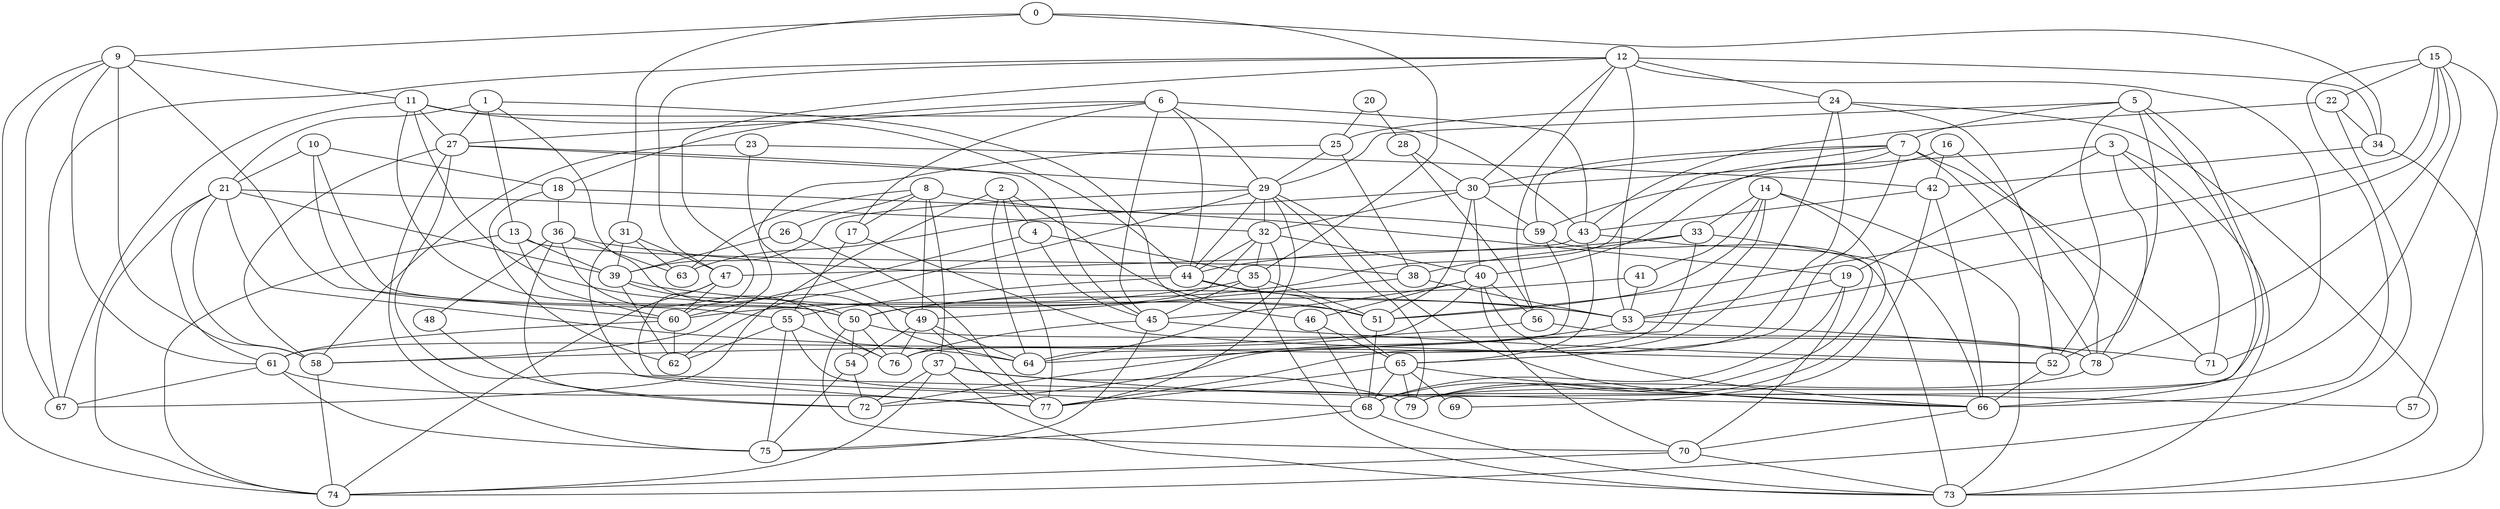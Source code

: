 
graph graphname {
    0 -- 9
0 -- 34
0 -- 35
0 -- 31
1 -- 64
1 -- 27
1 -- 21
1 -- 46
1 -- 13
2 -- 64
2 -- 67
2 -- 51
2 -- 4
2 -- 77
3 -- 73
3 -- 19
3 -- 52
3 -- 30
3 -- 71
4 -- 35
4 -- 60
4 -- 45
5 -- 66
5 -- 68
5 -- 7
5 -- 78
5 -- 52
5 -- 29
6 -- 43
6 -- 44
6 -- 45
6 -- 17
6 -- 18
6 -- 27
6 -- 29
7 -- 65
7 -- 71
7 -- 40
7 -- 78
7 -- 50
7 -- 59
7 -- 30
8 -- 37
8 -- 17
8 -- 49
8 -- 26
8 -- 59
8 -- 63
9 -- 67
9 -- 74
9 -- 11
9 -- 58
9 -- 60
9 -- 61
10 -- 18
10 -- 50
10 -- 21
10 -- 55
11 -- 67
11 -- 43
11 -- 44
11 -- 50
11 -- 51
11 -- 27
12 -- 34
12 -- 67
12 -- 71
12 -- 47
12 -- 56
12 -- 53
12 -- 24
12 -- 60
12 -- 30
13 -- 74
13 -- 60
13 -- 38
13 -- 39
14 -- 64
14 -- 33
14 -- 73
14 -- 79
14 -- 51
14 -- 41
15 -- 66
15 -- 78
15 -- 79
15 -- 51
15 -- 53
15 -- 22
15 -- 57
16 -- 42
16 -- 59
16 -- 78
17 -- 52
17 -- 55
18 -- 19
18 -- 36
18 -- 62
19 -- 68
19 -- 53
19 -- 70
20 -- 25
20 -- 28
21 -- 32
21 -- 39
21 -- 64
21 -- 61
21 -- 58
21 -- 74
22 -- 34
22 -- 43
22 -- 74
23 -- 49
23 -- 42
23 -- 58
24 -- 72
24 -- 73
24 -- 77
24 -- 52
24 -- 25
25 -- 58
25 -- 29
25 -- 38
26 -- 77
26 -- 39
27 -- 75
27 -- 68
27 -- 45
27 -- 58
27 -- 29
28 -- 56
28 -- 30
29 -- 32
29 -- 66
29 -- 39
29 -- 44
29 -- 77
29 -- 79
29 -- 62
30 -- 32
30 -- 40
30 -- 51
30 -- 59
30 -- 63
31 -- 47
31 -- 39
31 -- 77
31 -- 63
32 -- 64
32 -- 35
32 -- 40
32 -- 44
32 -- 50
33 -- 76
33 -- 44
33 -- 68
33 -- 38
34 -- 73
34 -- 42
35 -- 73
35 -- 45
35 -- 51
35 -- 60
36 -- 72
36 -- 76
36 -- 44
36 -- 48
36 -- 63
37 -- 73
37 -- 74
37 -- 79
37 -- 72
37 -- 57
38 -- 49
38 -- 53
39 -- 50
39 -- 53
39 -- 62
40 -- 66
40 -- 70
40 -- 45
40 -- 46
40 -- 56
40 -- 61
41 -- 50
41 -- 53
42 -- 66
42 -- 69
42 -- 43
43 -- 65
43 -- 66
43 -- 47
44 -- 65
44 -- 53
44 -- 55
45 -- 75
45 -- 76
45 -- 52
46 -- 68
46 -- 65
47 -- 66
47 -- 74
47 -- 60
48 -- 72
49 -- 64
49 -- 76
49 -- 77
49 -- 54
50 -- 70
50 -- 76
50 -- 78
50 -- 54
51 -- 68
52 -- 66
53 -- 72
53 -- 71
54 -- 72
54 -- 75
55 -- 76
55 -- 75
55 -- 79
55 -- 62
56 -- 58
56 -- 78
58 -- 74
59 -- 64
59 -- 73
60 -- 61
60 -- 62
61 -- 67
61 -- 75
61 -- 77
65 -- 66
65 -- 68
65 -- 69
65 -- 77
65 -- 79
66 -- 70
68 -- 73
68 -- 75
70 -- 73
70 -- 74
78 -- 79

}
